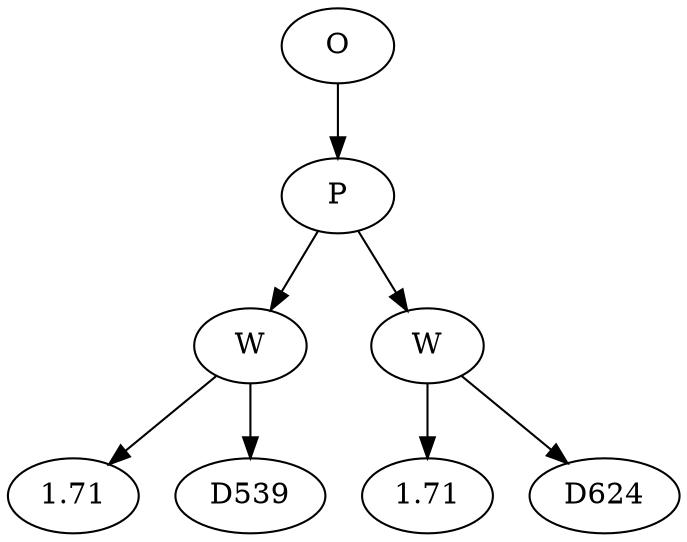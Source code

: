 // Tree
digraph {
	43239833 [label=O]
	43239834 [label=P]
	43239833 -> 43239834
	43239835 [label=W]
	43239834 -> 43239835
	43239836 [label=1.71]
	43239835 -> 43239836
	43239837 [label=D539]
	43239835 -> 43239837
	43239838 [label=W]
	43239834 -> 43239838
	43239839 [label=1.71]
	43239838 -> 43239839
	43239840 [label=D624]
	43239838 -> 43239840
}
